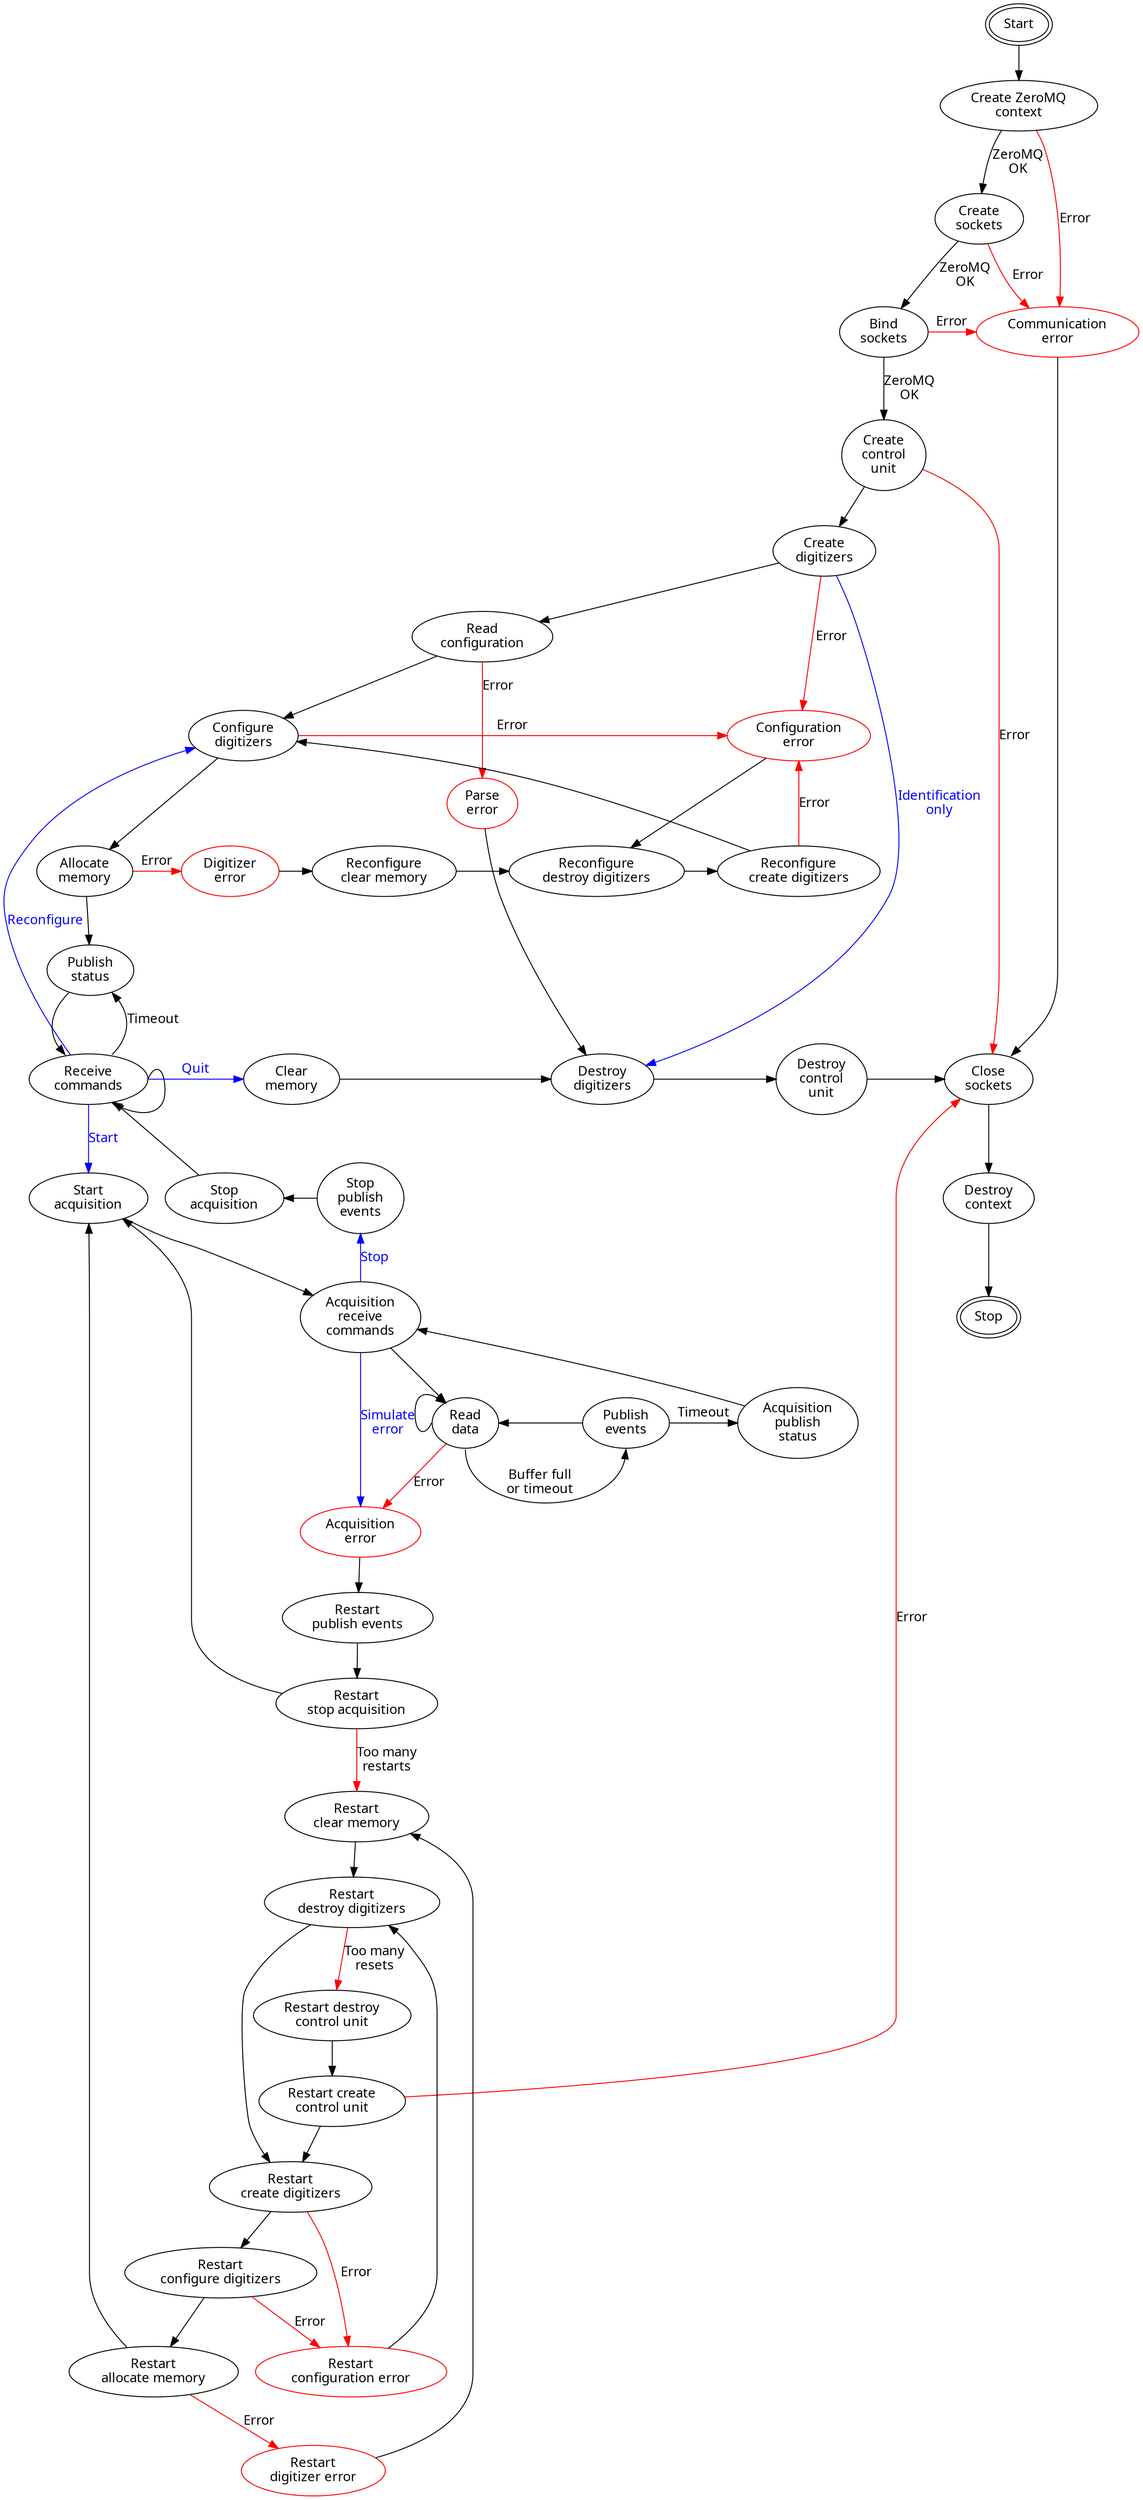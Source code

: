 digraph D {
    node [fontname = "Linux Biolinum"];
    edge [fontname = "Linux Biolinum"];

    start [label = "Start", peripheries = 2];
    create_context [label = "Create ZeroMQ\ncontext"];
    create_sockets [label = "Create\nsockets"];
    bind_sockets [label = "Bind\nsockets"];
    create_control_unit [label = "Create\ncontrol\nunit"];
    read_config [label = "Read\nconfiguration"];
    create_digitizer [label = "Create\ndigitizers"];
    configure_digitizer [label = "Configure\ndigitizers"];
    allocate_memory [label = "Allocate\nmemory"];
    reconfigure_create_digitizer [label = "Reconfigure\ncreate digitizers"];
    reconfigure_clear_memory [label = "Reconfigure\nclear memory"];
    reconfigure_destroy_digitizer [label = "Reconfigure\ndestroy digitizers"];

    receive_commands [label = "Receive\ncommands"];
    publish_status [label = "Publish\nstatus"];
    start_acquisition [label = "Start\nacquisition"];
    stop_acquisition [label = "Stop\nacquisition"];

    acquisition_receive_commands [label = "Acquisition\nreceive\ncommands"];
    read_data [label = "Read\ndata"];
    publish_events [label = "Publish\nevents"];
    acquisition_publish_status [label = "Acquisition\npublish\nstatus"];
    stop_publish_events [label = "Stop\npublish\nevents"];

    restart_publish_events [label = "Restart\npublish events"];
    restart_stop_acquisition [label = "Restart\nstop acquisition"];
    restart_clear_memory [label = "Restart\nclear memory"];
    restart_destroy_digitizer [label = "Restart\ndestroy digitizers"];
    restart_destroy_control_unit [label = "Restart destroy\ncontrol unit"];
    restart_create_control_unit [label = "Restart create\ncontrol unit"];
    restart_create_digitizer [label = "Restart\ncreate digitizers"];
    restart_configure_digitizer [label = "Restart\nconfigure digitizers"];
    restart_allocate_memory [label = "Restart\nallocate memory"];

    clear_memory [label = "Clear\nmemory"];
    destroy_digitizer [label = "Destroy\ndigitizers"];
    destroy_control_unit [label = "Destroy\ncontrol\nunit"];
    close_sockets [label = "Close\nsockets"];
    destroy_context [label = "Destroy\ncontext"];
    stop [label = "Stop", peripheries = 2];

    communication_error [label = "Communication\nerror", color = "red"];
    parse_error [label = "Parse\nerror", color = "red"];
    digitizer_error [label = "Digitizer\nerror", color = "red"];
    configure_error [label = "Configuration\nerror", color = "red"];
    acquisition_error [label = "Acquisition\nerror", color = "red"];
    restart_configure_error [label = "Restart\nconfiguration error", color = "red"];
    restart_digitizer_error [label = "Restart\ndigitizer error", color = "red"];

    {rank = "source"; start}
    {rank = "same"; bind_sockets communication_error}
    {rank = "same"; configure_digitizer configure_error}
    {rank = "same"; allocate_memory digitizer_error reconfigure_clear_memory reconfigure_destroy_digitizer reconfigure_create_digitizer}
    {rank = "same"; publish_status}
    {rank = "same"; receive_commands clear_memory destroy_digitizer destroy_control_unit close_sockets}
    {rank = "same"; start_acquisition stop_acquisition stop_publish_events}
    {rank = "same"; read_data publish_events acquisition_publish_status}

    start -> create_context;
    create_context -> create_sockets [label = "ZeroMQ\nOK"];
    create_sockets -> bind_sockets [label = "ZeroMQ\nOK"];
    bind_sockets -> create_control_unit [label = "ZeroMQ\nOK"];
    create_control_unit -> create_digitizer;
    create_digitizer -> destroy_digitizer [label = "Identification\nonly", color = "blue", fontcolor = "blue"];
    create_digitizer -> read_config;
    read_config -> configure_digitizer;
    configure_digitizer -> allocate_memory;
    allocate_memory -> publish_status;
    reconfigure_clear_memory -> reconfigure_destroy_digitizer;
    reconfigure_destroy_digitizer -> reconfigure_create_digitizer;
    reconfigure_create_digitizer -> configure_digitizer;
    publish_status -> receive_commands [tailport = "sw", headport = "nw"];
    receive_commands -> receive_commands [tailport = "e", headport = "se"];
    receive_commands -> publish_status [label = "Timeout", tailport = "ne", headport = "se"];
    receive_commands -> start_acquisition [label = "Start", color = "blue", fontcolor = "blue"];
    receive_commands -> configure_digitizer [label = "Reconfigure", color = "blue", fontcolor = "blue"];
    receive_commands -> clear_memory [label = "Quit", color = "blue", fontcolor = "blue"];
    start_acquisition -> acquisition_receive_commands;
    acquisition_receive_commands -> read_data;
    acquisition_receive_commands -> stop_publish_events [label = "Stop", color = "blue", weight=8, fontcolor = "blue"];
    acquisition_receive_commands -> acquisition_error [label = "Simulate\nerror", color = "blue", weight=8, fontcolor = "blue"];
    //acquisition_receive_commands -> read_data [tailport = "se", headport = "ne"];
    //acquisition_receive_commands -> poll_digitizer [tailport = "se", headport = "ne"];
    //poll_digitizer -> read_data [label = "Event(s)\navailable"];
    read_data -> publish_events [label = "Buffer full\nor timeout", tailport = "s", headport = "s"];
    read_data -> read_data [tailport = "w", headport = "nw"];
    read_data -> acquisition_error [label = "Error", color = "red"];
    publish_events -> read_data;
    publish_events -> acquisition_publish_status [label = "Timeout"];
    acquisition_publish_status -> acquisition_receive_commands;
    //poll_digitizer -> acquisition_publish_status [label = "No events\navailable"];
    stop_publish_events -> stop_acquisition [weight=8];
    stop_acquisition -> receive_commands;

    clear_memory -> destroy_digitizer;

    create_context -> communication_error [label = "Error", color = "red"];
    create_sockets -> communication_error [label = "Error", color = "red"];
    bind_sockets -> communication_error [label = "Error", color = "red"];
    communication_error -> close_sockets [headport = "ne"];
    create_control_unit -> close_sockets [label = "Error", color = "red"];
    restart_create_control_unit -> close_sockets [label = "Error", color = "red"];

    create_digitizer -> configure_error [label = "Error", color = "red"];
    reconfigure_create_digitizer -> configure_error [label = "Error", color = "red"];
    read_config -> parse_error [label = "Error", color = "red"];
    parse_error -> destroy_digitizer;
    configure_digitizer -> configure_error [label = "Error", color = "red"];
    allocate_memory -> digitizer_error [label = "Error", color = "red"];
    configure_error -> reconfigure_destroy_digitizer;
    digitizer_error -> reconfigure_clear_memory;

    acquisition_error -> restart_publish_events;
    restart_publish_events -> restart_stop_acquisition;
    restart_stop_acquisition -> start_acquisition;
    restart_stop_acquisition -> restart_clear_memory [label = "Too many\nrestarts", color = "red"];
    restart_clear_memory -> restart_destroy_digitizer;
    restart_destroy_digitizer -> restart_create_digitizer;
    restart_destroy_digitizer -> restart_destroy_control_unit [label = "Too many\nresets", color = "red"];
    restart_destroy_control_unit -> restart_create_control_unit;
    restart_create_control_unit -> restart_create_digitizer;
    restart_create_digitizer -> restart_configure_digitizer;
    restart_configure_digitizer -> restart_allocate_memory;
    restart_allocate_memory -> start_acquisition;

    restart_create_digitizer -> restart_configure_error [label = "Error", color = "red"];
    restart_configure_digitizer -> restart_configure_error [label = "Error", color = "red"];
    restart_allocate_memory -> restart_digitizer_error [label = "Error", color = "red"];
    restart_configure_error -> restart_destroy_digitizer;
    restart_digitizer_error -> restart_clear_memory;

    destroy_digitizer -> destroy_control_unit;
    destroy_control_unit -> close_sockets;
    close_sockets -> destroy_context;
    destroy_context -> stop;
}
